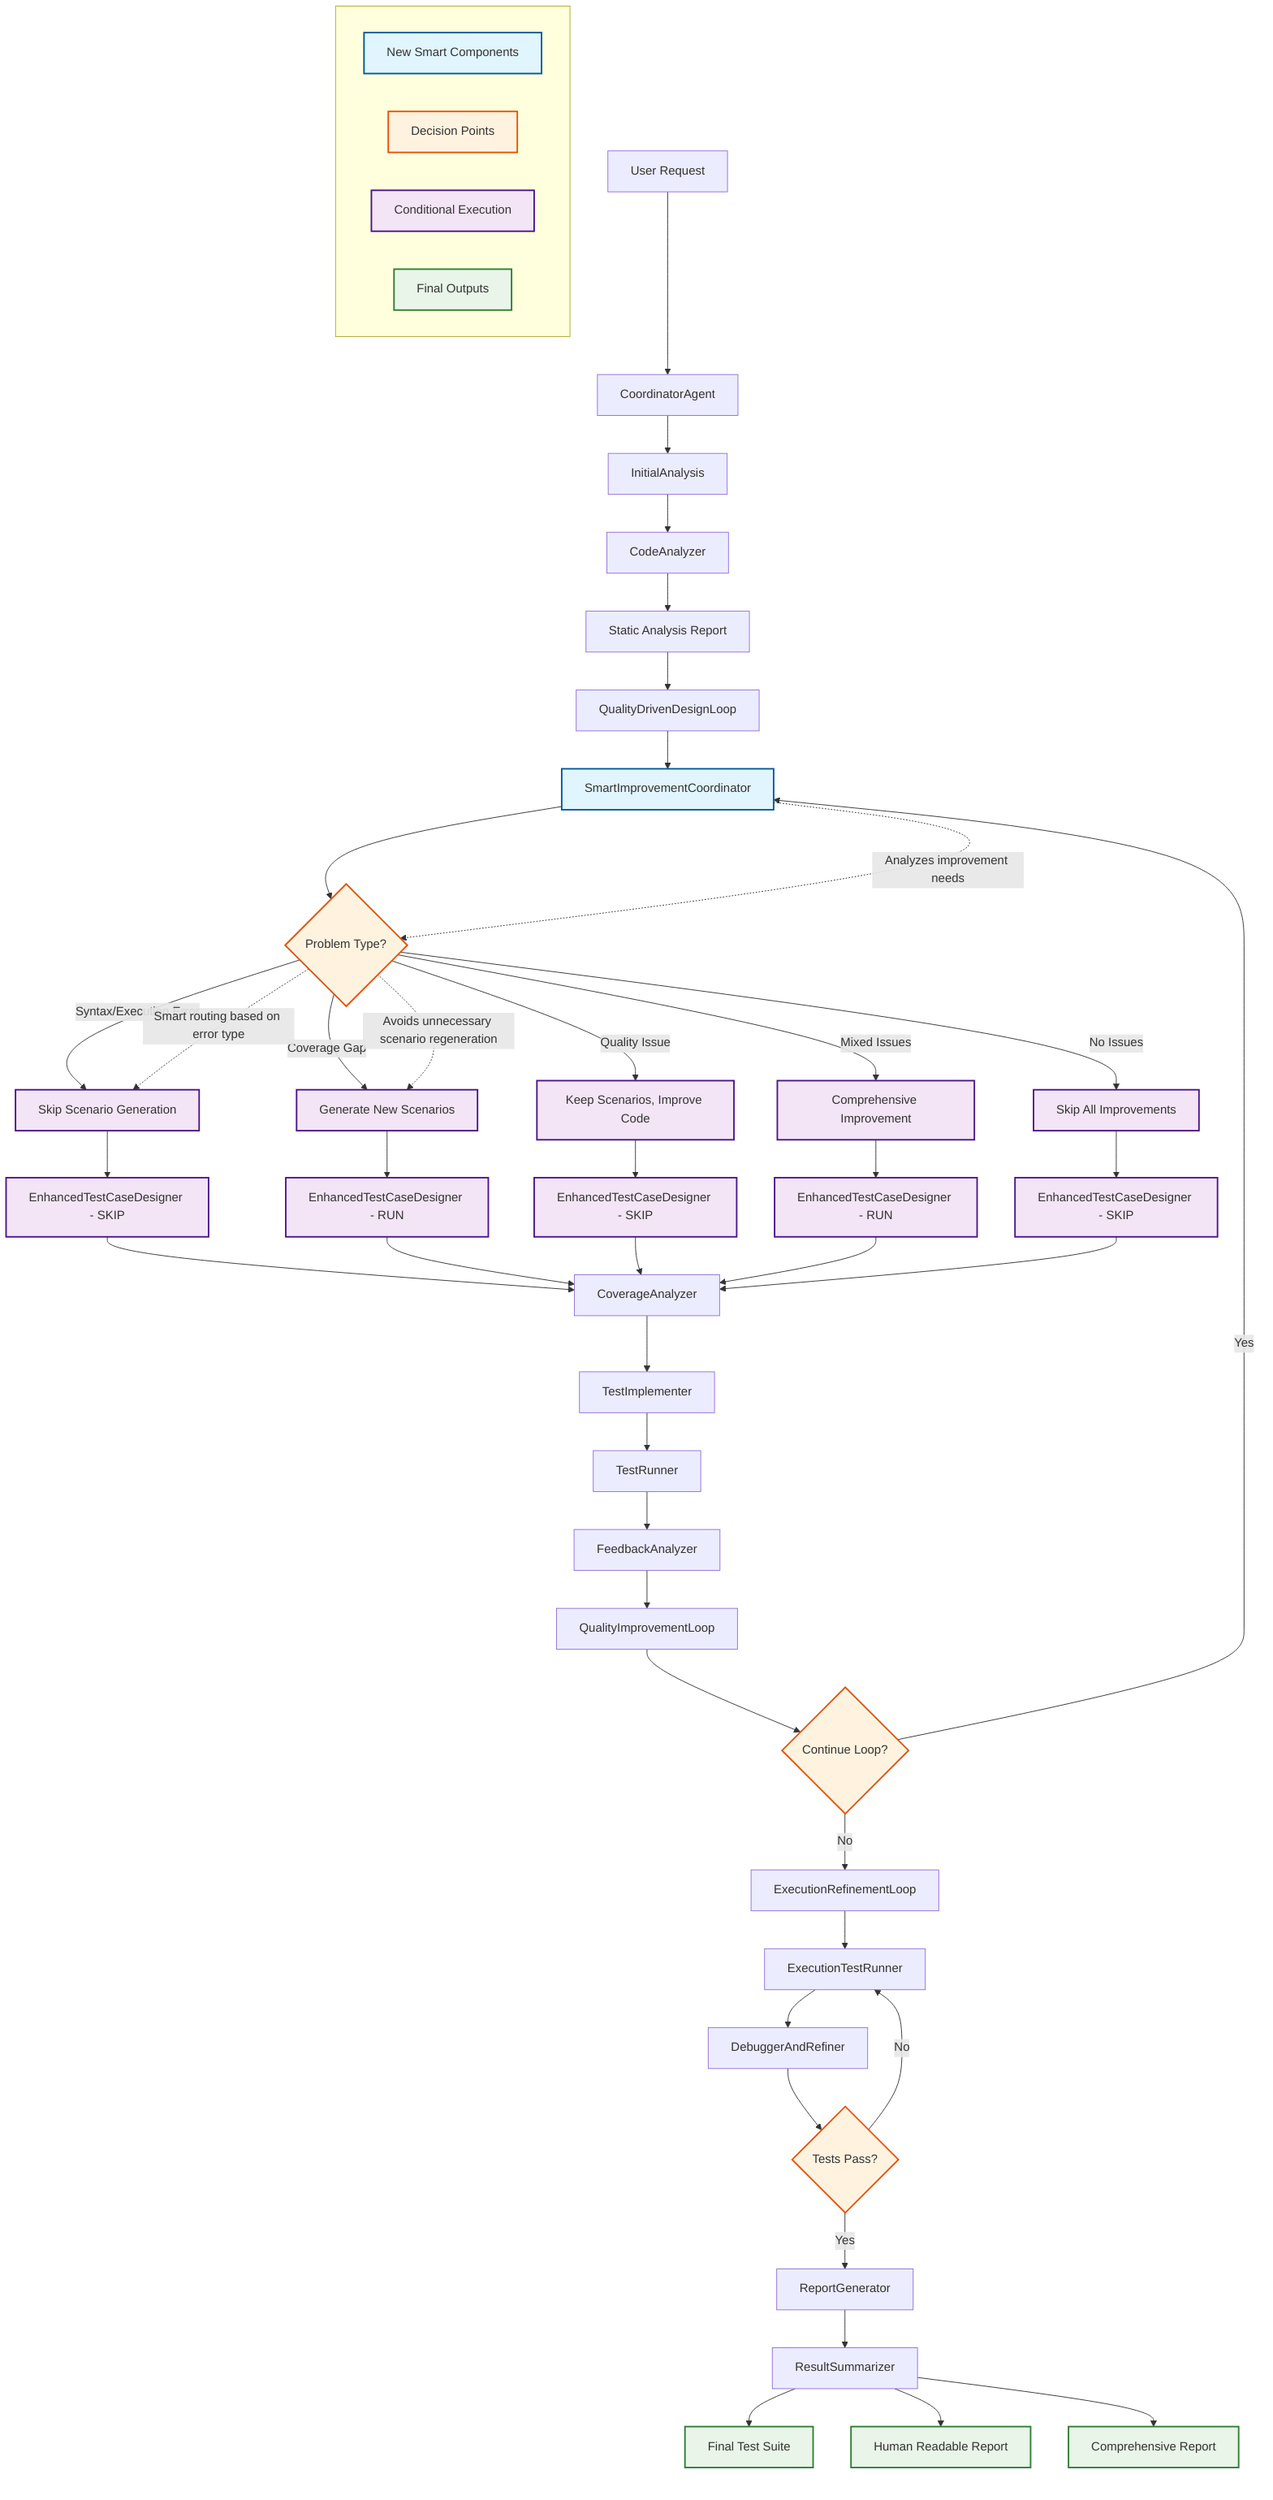 graph TD
    A[User Request] --> B[CoordinatorAgent]
    
    %% Initial Analysis Phase
    B --> C[InitialAnalysis]
    C --> D[CodeAnalyzer]
    D --> E[Static Analysis Report]
    
    %% Smart Quality-Driven Design Loop
    E --> F[QualityDrivenDesignLoop]
    F --> G[SmartImprovementCoordinator]
    
    %% Decision Logic
    G --> H{Problem Type?}
    H -->|Syntax/Execution Error| I[Skip Scenario Generation]
    H -->|Coverage Gap| J[Generate New Scenarios]
    H -->|Quality Issue| K[Keep Scenarios, Improve Code]
    H -->|Mixed Issues| L[Comprehensive Improvement]
    H -->|No Issues| M[Skip All Improvements]
    
    %% Conditional Test Case Design
    I --> N[EnhancedTestCaseDesigner - SKIP]
    J --> O[EnhancedTestCaseDesigner - RUN]
    K --> P[EnhancedTestCaseDesigner - SKIP]
    L --> Q[EnhancedTestCaseDesigner - RUN]
    M --> R[EnhancedTestCaseDesigner - SKIP]
    
    %% Common Flow Continuation
    N --> S[CoverageAnalyzer]
    O --> S
    P --> S
    Q --> S
    R --> S
    
    S --> T[TestImplementer]
    T --> U[TestRunner]
    U --> V[FeedbackAnalyzer]
    V --> W[QualityImprovementLoop]
    
    %% Loop Decision
    W --> X{Continue Loop?}
    X -->|Yes| G
    X -->|No| Y[ExecutionRefinementLoop]
    
    %% Execution Refinement Loop
    Y --> Z[ExecutionTestRunner]
    Z --> AA[DebuggerAndRefiner]
    AA --> BB{Tests Pass?}
    BB -->|No| Z
    BB -->|Yes| CC[ReportGenerator]
    
    %% Final Reporting
    CC --> DD[ResultSummarizer]
    DD --> EE[Final Test Suite]
    DD --> FF[Human Readable Report]
    DD --> GG[Comprehensive Report]
    
    %% Styling
    classDef newComponent fill:#e1f5fe,stroke:#01579b,stroke-width:2px
    classDef decision fill:#fff3e0,stroke:#e65100,stroke-width:2px
    classDef conditional fill:#f3e5f5,stroke:#4a148c,stroke-width:2px
    classDef output fill:#e8f5e8,stroke:#2e7d32,stroke-width:2px
    
    class G,H newComponent
    class H,X,BB decision
    class I,J,K,L,M,N,O,P,Q,R conditional
    class EE,FF,GG output
    
    %% Annotations
    G -.->|Analyzes improvement needs| H
    H -.->|Smart routing based on error type| I
    H -.->|Avoids unnecessary scenario regeneration| J
    
    %% Legend
    subgraph Legend[" "]
        L1[New Smart Components]:::newComponent
        L2[Decision Points]:::decision
        L3[Conditional Execution]:::conditional
        L4[Final Outputs]:::output
    end